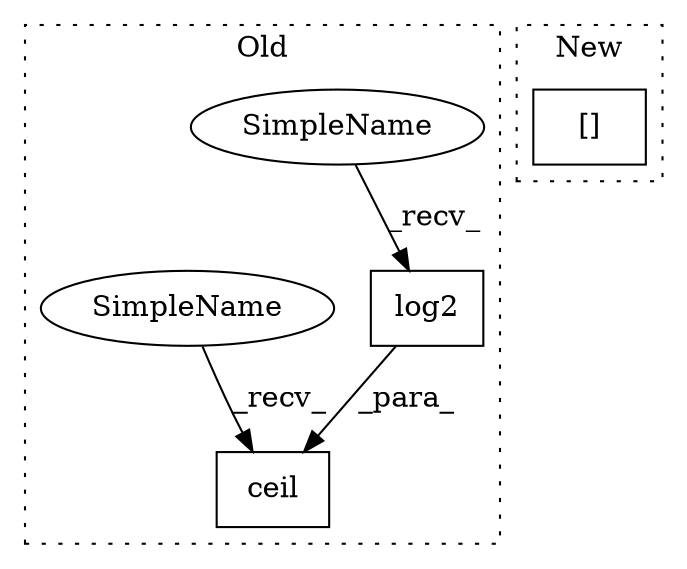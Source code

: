 digraph G {
subgraph cluster0 {
1 [label="log2" a="32" s="1269,1291" l="5,1" shape="box"];
3 [label="ceil" a="32" s="1258,1292" l="5,1" shape="box"];
4 [label="SimpleName" a="42" s="1263" l="5" shape="ellipse"];
5 [label="SimpleName" a="42" s="1252" l="5" shape="ellipse"];
label = "Old";
style="dotted";
}
subgraph cluster1 {
2 [label="[]" a="2" s="1173,1186" l="12,1" shape="box"];
label = "New";
style="dotted";
}
1 -> 3 [label="_para_"];
4 -> 1 [label="_recv_"];
5 -> 3 [label="_recv_"];
}